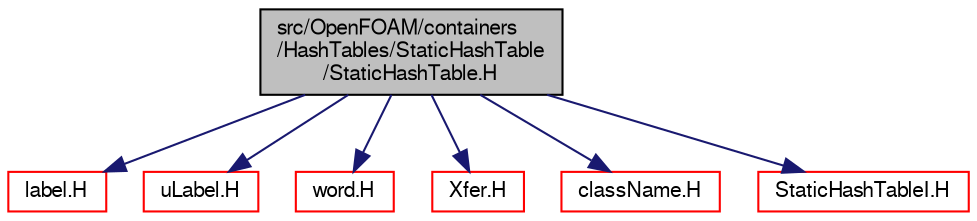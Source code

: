 digraph "src/OpenFOAM/containers/HashTables/StaticHashTable/StaticHashTable.H"
{
  bgcolor="transparent";
  edge [fontname="FreeSans",fontsize="10",labelfontname="FreeSans",labelfontsize="10"];
  node [fontname="FreeSans",fontsize="10",shape=record];
  Node1 [label="src/OpenFOAM/containers\l/HashTables/StaticHashTable\l/StaticHashTable.H",height=0.2,width=0.4,color="black", fillcolor="grey75", style="filled" fontcolor="black"];
  Node1 -> Node2 [color="midnightblue",fontsize="10",style="solid",fontname="FreeSans"];
  Node2 [label="label.H",height=0.2,width=0.4,color="red",URL="$a08422.html"];
  Node1 -> Node3 [color="midnightblue",fontsize="10",style="solid",fontname="FreeSans"];
  Node3 [label="uLabel.H",height=0.2,width=0.4,color="red",URL="$a08438.html"];
  Node1 -> Node4 [color="midnightblue",fontsize="10",style="solid",fontname="FreeSans"];
  Node4 [label="word.H",height=0.2,width=0.4,color="red",URL="$a08524.html"];
  Node1 -> Node5 [color="midnightblue",fontsize="10",style="solid",fontname="FreeSans"];
  Node5 [label="Xfer.H",height=0.2,width=0.4,color="red",URL="$a07990.html"];
  Node1 -> Node6 [color="midnightblue",fontsize="10",style="solid",fontname="FreeSans"];
  Node6 [label="className.H",height=0.2,width=0.4,color="red",URL="$a07402.html",tooltip="Macro definitions for declaring ClassName(), NamespaceName(), etc. "];
  Node1 -> Node7 [color="midnightblue",fontsize="10",style="solid",fontname="FreeSans"];
  Node7 [label="StaticHashTableI.H",height=0.2,width=0.4,color="red",URL="$a07125.html"];
}
